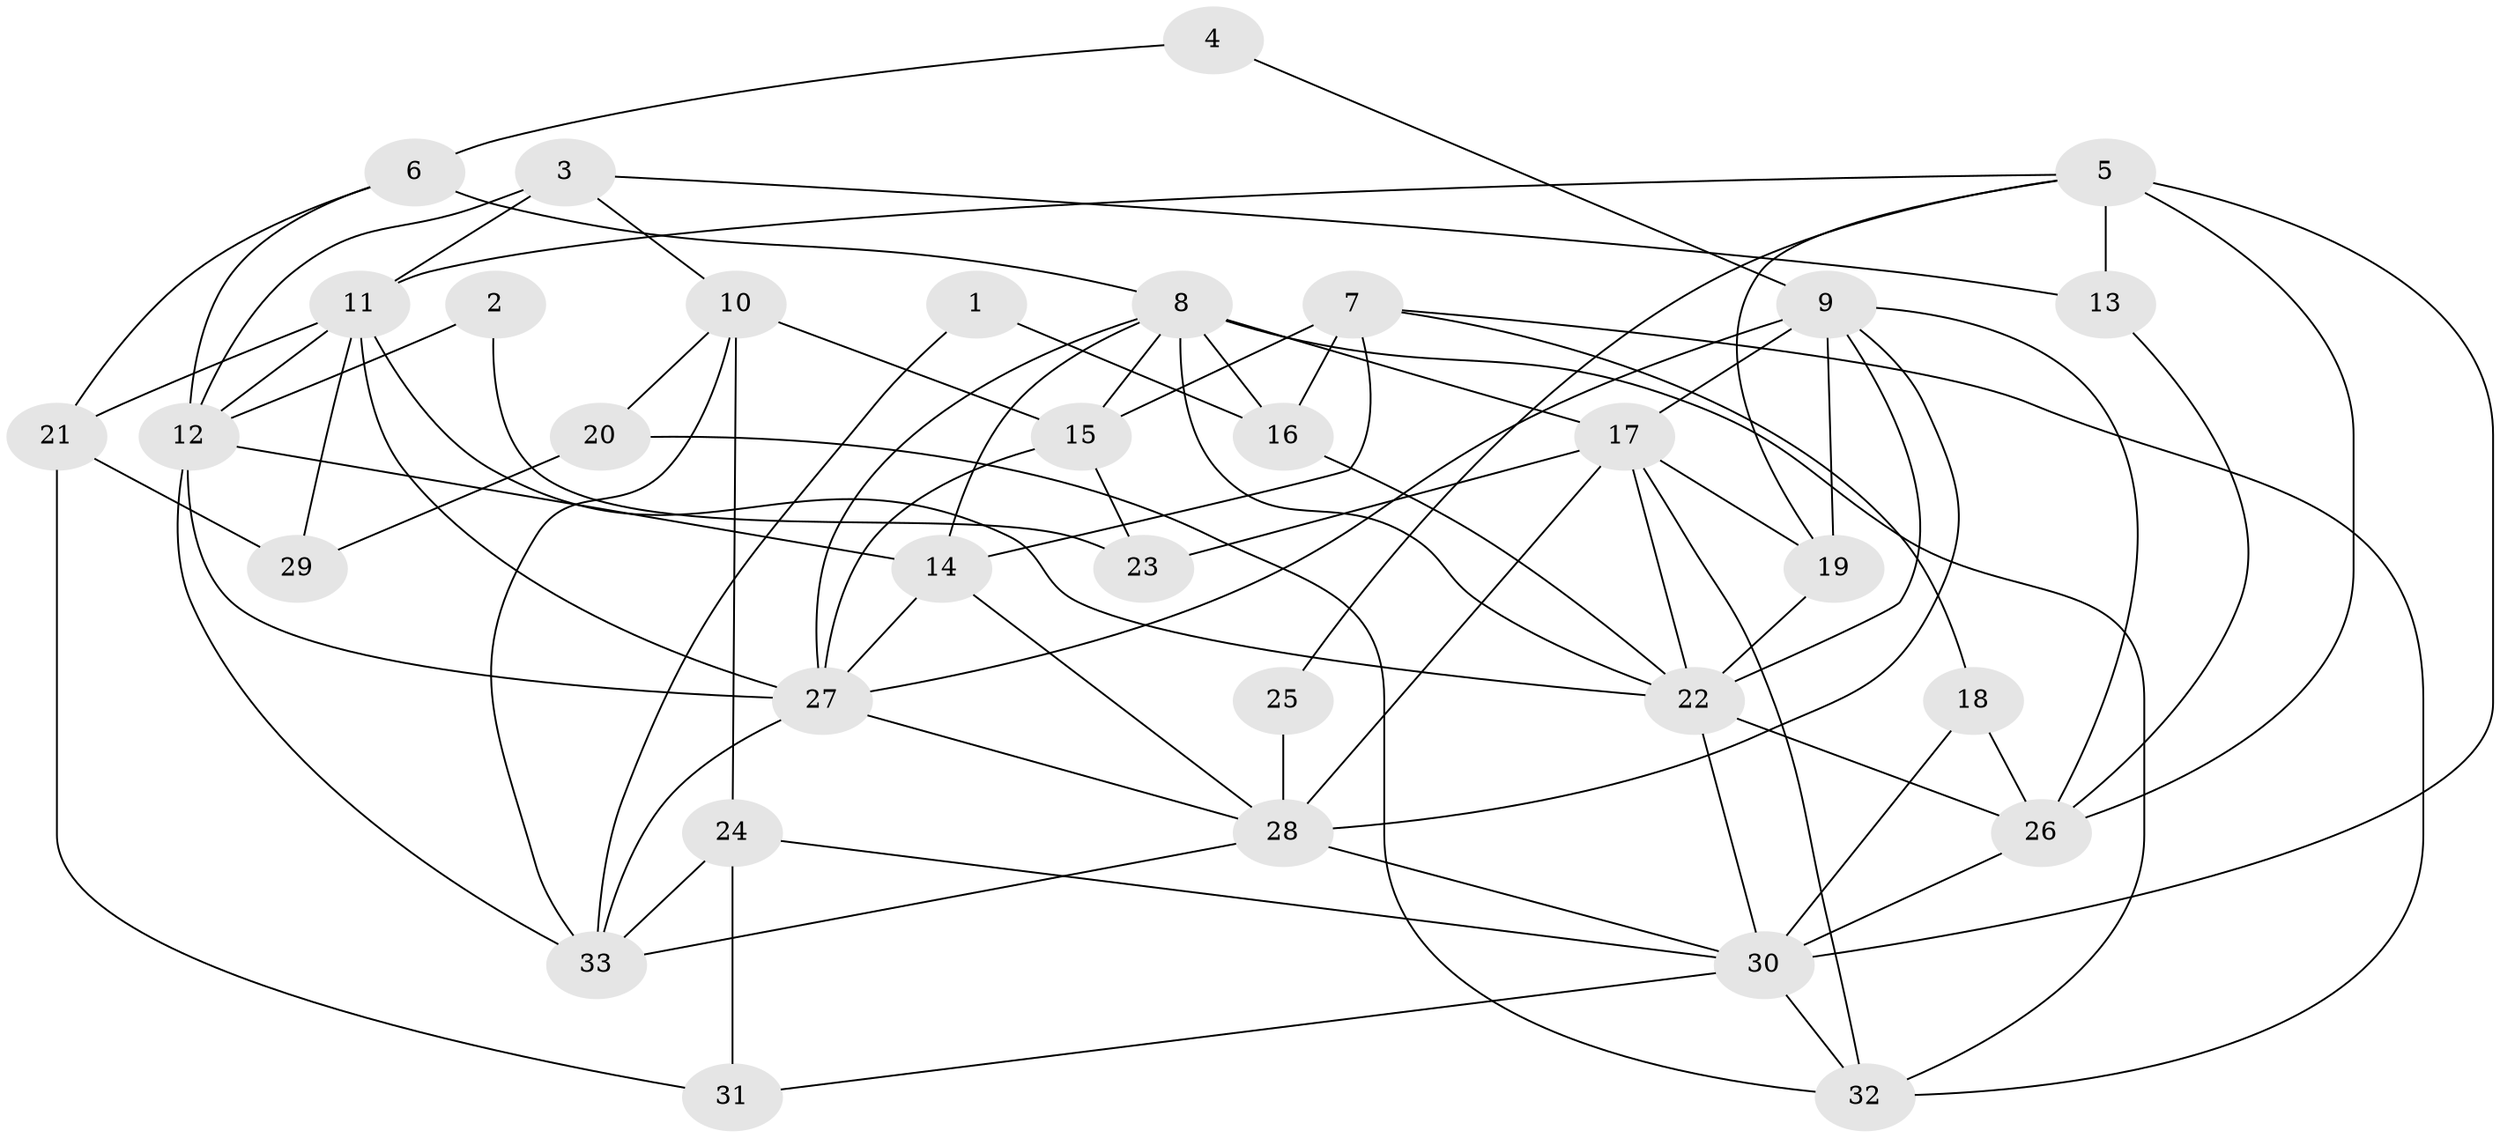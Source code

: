 // original degree distribution, {2: 0.14814814814814814, 4: 0.24074074074074073, 3: 0.3148148148148148, 6: 0.1111111111111111, 7: 0.07407407407407407, 5: 0.09259259259259259, 8: 0.018518518518518517}
// Generated by graph-tools (version 1.1) at 2025/37/03/04/25 23:37:05]
// undirected, 33 vertices, 80 edges
graph export_dot {
  node [color=gray90,style=filled];
  1;
  2;
  3;
  4;
  5;
  6;
  7;
  8;
  9;
  10;
  11;
  12;
  13;
  14;
  15;
  16;
  17;
  18;
  19;
  20;
  21;
  22;
  23;
  24;
  25;
  26;
  27;
  28;
  29;
  30;
  31;
  32;
  33;
  1 -- 16 [weight=1.0];
  1 -- 33 [weight=1.0];
  2 -- 12 [weight=1.0];
  2 -- 23 [weight=1.0];
  3 -- 10 [weight=1.0];
  3 -- 11 [weight=1.0];
  3 -- 12 [weight=1.0];
  3 -- 13 [weight=1.0];
  4 -- 6 [weight=1.0];
  4 -- 9 [weight=1.0];
  5 -- 11 [weight=1.0];
  5 -- 13 [weight=1.0];
  5 -- 19 [weight=1.0];
  5 -- 25 [weight=1.0];
  5 -- 26 [weight=2.0];
  5 -- 30 [weight=1.0];
  6 -- 8 [weight=1.0];
  6 -- 12 [weight=1.0];
  6 -- 21 [weight=1.0];
  7 -- 14 [weight=1.0];
  7 -- 15 [weight=1.0];
  7 -- 16 [weight=1.0];
  7 -- 18 [weight=1.0];
  7 -- 32 [weight=1.0];
  8 -- 14 [weight=1.0];
  8 -- 15 [weight=1.0];
  8 -- 16 [weight=1.0];
  8 -- 17 [weight=1.0];
  8 -- 22 [weight=2.0];
  8 -- 27 [weight=1.0];
  8 -- 32 [weight=1.0];
  9 -- 17 [weight=1.0];
  9 -- 19 [weight=1.0];
  9 -- 22 [weight=1.0];
  9 -- 26 [weight=1.0];
  9 -- 27 [weight=1.0];
  9 -- 28 [weight=1.0];
  10 -- 15 [weight=2.0];
  10 -- 20 [weight=1.0];
  10 -- 24 [weight=1.0];
  10 -- 33 [weight=1.0];
  11 -- 12 [weight=1.0];
  11 -- 21 [weight=1.0];
  11 -- 22 [weight=1.0];
  11 -- 27 [weight=1.0];
  11 -- 29 [weight=3.0];
  12 -- 14 [weight=1.0];
  12 -- 27 [weight=1.0];
  12 -- 33 [weight=1.0];
  13 -- 26 [weight=1.0];
  14 -- 27 [weight=1.0];
  14 -- 28 [weight=1.0];
  15 -- 23 [weight=1.0];
  15 -- 27 [weight=1.0];
  16 -- 22 [weight=1.0];
  17 -- 19 [weight=1.0];
  17 -- 22 [weight=1.0];
  17 -- 23 [weight=2.0];
  17 -- 28 [weight=1.0];
  17 -- 32 [weight=1.0];
  18 -- 26 [weight=1.0];
  18 -- 30 [weight=1.0];
  19 -- 22 [weight=1.0];
  20 -- 29 [weight=1.0];
  20 -- 32 [weight=1.0];
  21 -- 29 [weight=1.0];
  21 -- 31 [weight=1.0];
  22 -- 26 [weight=1.0];
  22 -- 30 [weight=1.0];
  24 -- 30 [weight=1.0];
  24 -- 31 [weight=1.0];
  24 -- 33 [weight=1.0];
  25 -- 28 [weight=1.0];
  26 -- 30 [weight=2.0];
  27 -- 28 [weight=1.0];
  27 -- 33 [weight=1.0];
  28 -- 30 [weight=1.0];
  28 -- 33 [weight=1.0];
  30 -- 31 [weight=1.0];
  30 -- 32 [weight=1.0];
}

